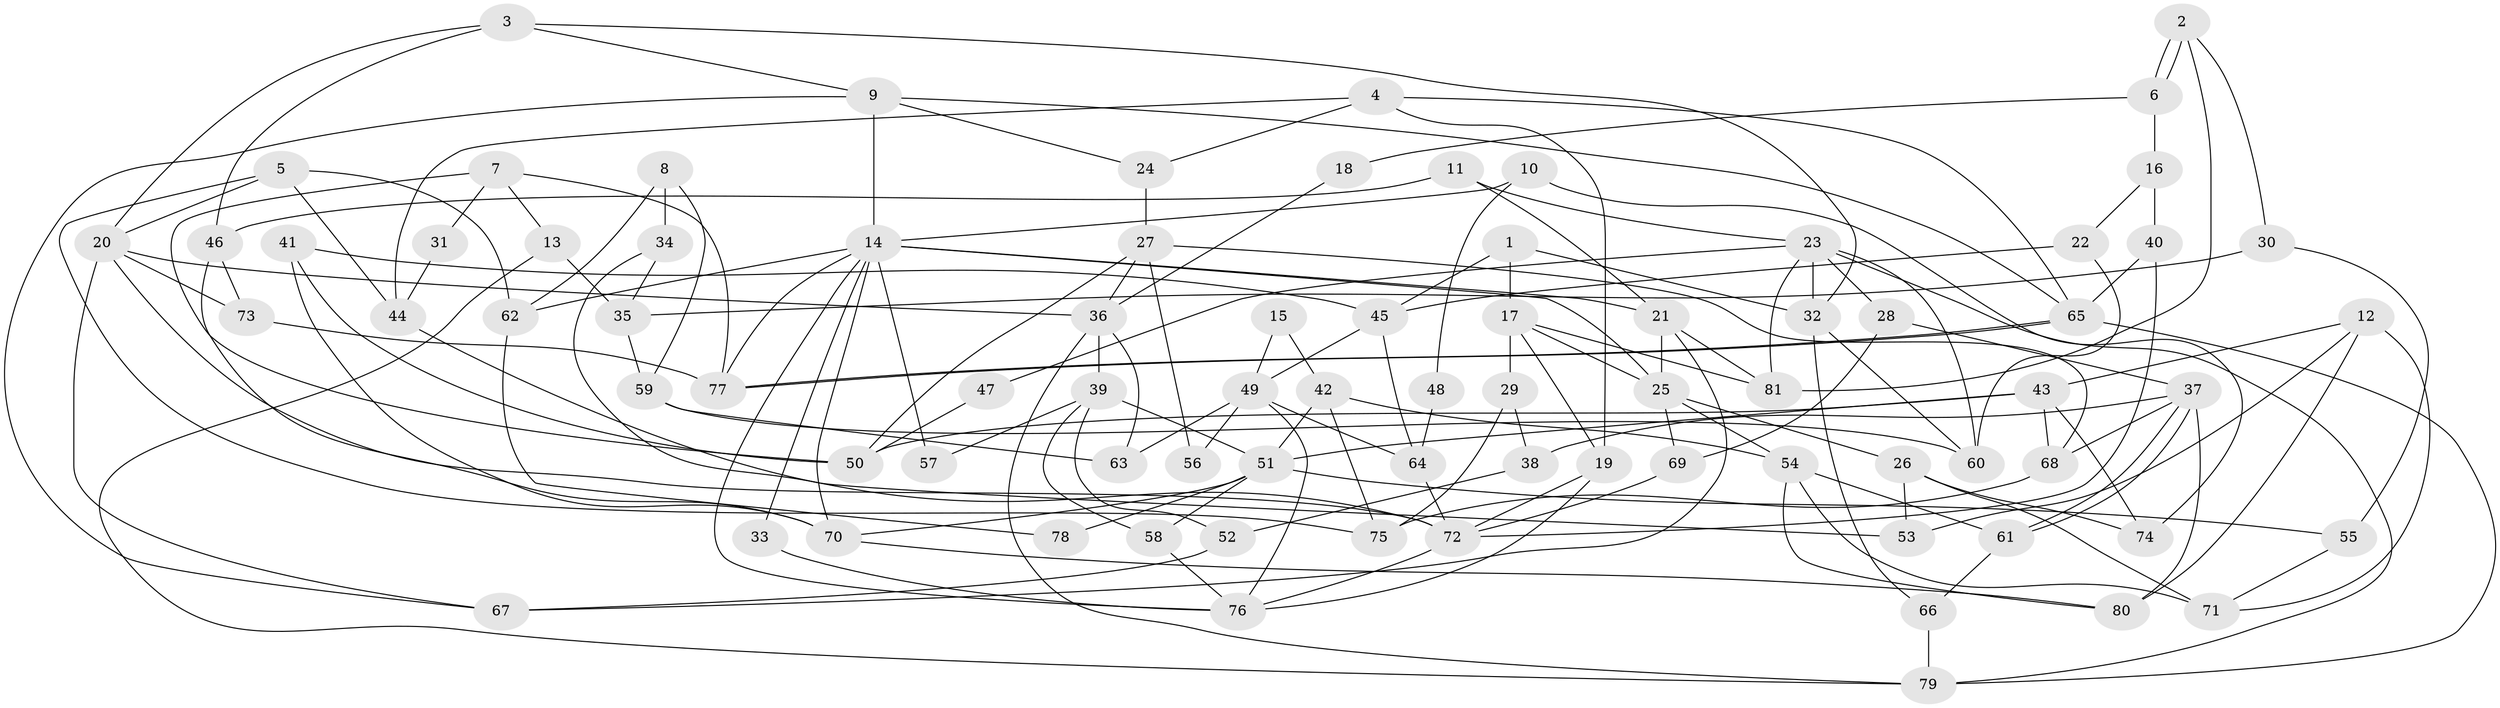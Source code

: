 // Generated by graph-tools (version 1.1) at 2025/11/02/27/25 16:11:19]
// undirected, 81 vertices, 162 edges
graph export_dot {
graph [start="1"]
  node [color=gray90,style=filled];
  1;
  2;
  3;
  4;
  5;
  6;
  7;
  8;
  9;
  10;
  11;
  12;
  13;
  14;
  15;
  16;
  17;
  18;
  19;
  20;
  21;
  22;
  23;
  24;
  25;
  26;
  27;
  28;
  29;
  30;
  31;
  32;
  33;
  34;
  35;
  36;
  37;
  38;
  39;
  40;
  41;
  42;
  43;
  44;
  45;
  46;
  47;
  48;
  49;
  50;
  51;
  52;
  53;
  54;
  55;
  56;
  57;
  58;
  59;
  60;
  61;
  62;
  63;
  64;
  65;
  66;
  67;
  68;
  69;
  70;
  71;
  72;
  73;
  74;
  75;
  76;
  77;
  78;
  79;
  80;
  81;
  1 -- 32;
  1 -- 17;
  1 -- 45;
  2 -- 81;
  2 -- 6;
  2 -- 6;
  2 -- 30;
  3 -- 32;
  3 -- 46;
  3 -- 9;
  3 -- 20;
  4 -- 65;
  4 -- 19;
  4 -- 24;
  4 -- 44;
  5 -- 20;
  5 -- 75;
  5 -- 44;
  5 -- 62;
  6 -- 16;
  6 -- 18;
  7 -- 77;
  7 -- 50;
  7 -- 13;
  7 -- 31;
  8 -- 59;
  8 -- 34;
  8 -- 62;
  9 -- 65;
  9 -- 14;
  9 -- 24;
  9 -- 67;
  10 -- 74;
  10 -- 14;
  10 -- 48;
  11 -- 46;
  11 -- 21;
  11 -- 23;
  12 -- 71;
  12 -- 80;
  12 -- 43;
  12 -- 53;
  13 -- 79;
  13 -- 35;
  14 -- 62;
  14 -- 21;
  14 -- 25;
  14 -- 33;
  14 -- 57;
  14 -- 70;
  14 -- 76;
  14 -- 77;
  15 -- 49;
  15 -- 42;
  16 -- 22;
  16 -- 40;
  17 -- 19;
  17 -- 25;
  17 -- 29;
  17 -- 81;
  18 -- 36;
  19 -- 72;
  19 -- 76;
  20 -- 72;
  20 -- 36;
  20 -- 67;
  20 -- 73;
  21 -- 67;
  21 -- 25;
  21 -- 81;
  22 -- 60;
  22 -- 45;
  23 -- 81;
  23 -- 28;
  23 -- 32;
  23 -- 47;
  23 -- 60;
  23 -- 79;
  24 -- 27;
  25 -- 26;
  25 -- 54;
  25 -- 69;
  26 -- 53;
  26 -- 71;
  26 -- 74;
  27 -- 36;
  27 -- 50;
  27 -- 56;
  27 -- 68;
  28 -- 37;
  28 -- 69;
  29 -- 38;
  29 -- 75;
  30 -- 55;
  30 -- 35;
  31 -- 44;
  32 -- 60;
  32 -- 66;
  33 -- 76;
  34 -- 35;
  34 -- 72;
  35 -- 59;
  36 -- 79;
  36 -- 39;
  36 -- 63;
  37 -- 68;
  37 -- 61;
  37 -- 61;
  37 -- 38;
  37 -- 80;
  38 -- 52;
  39 -- 51;
  39 -- 52;
  39 -- 57;
  39 -- 58;
  40 -- 72;
  40 -- 65;
  41 -- 70;
  41 -- 45;
  41 -- 50;
  42 -- 75;
  42 -- 51;
  42 -- 54;
  43 -- 50;
  43 -- 51;
  43 -- 68;
  43 -- 74;
  44 -- 53;
  45 -- 64;
  45 -- 49;
  46 -- 73;
  46 -- 70;
  47 -- 50;
  48 -- 64;
  49 -- 76;
  49 -- 56;
  49 -- 63;
  49 -- 64;
  51 -- 70;
  51 -- 55;
  51 -- 58;
  51 -- 78;
  52 -- 67;
  54 -- 61;
  54 -- 71;
  54 -- 80;
  55 -- 71;
  58 -- 76;
  59 -- 63;
  59 -- 60;
  61 -- 66;
  62 -- 78;
  64 -- 72;
  65 -- 79;
  65 -- 77;
  65 -- 77;
  66 -- 79;
  68 -- 75;
  69 -- 72;
  70 -- 80;
  72 -- 76;
  73 -- 77;
}
